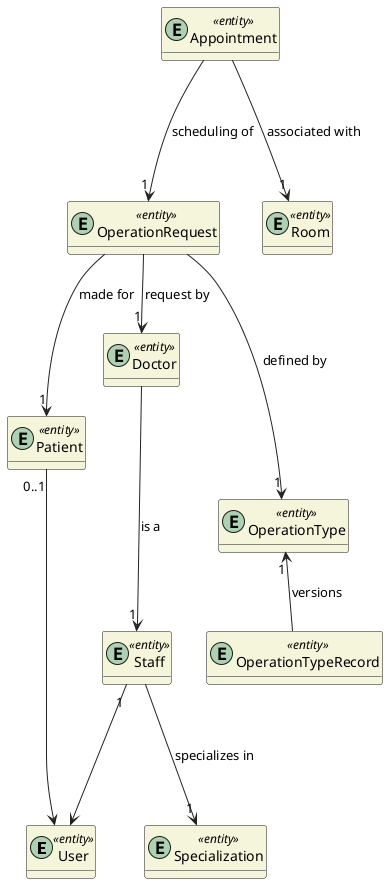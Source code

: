@startuml

skinparam classAttributeIconSize 0
hide empty attributes
skinparam classBackgroundColor beige
skinparam ArrowColor #222222


entity User  <<entity>>{}
entity Staff <<entity>>{}
entity Patient  <<entity>>{}
entity Doctor <<entity>>{}
entity Appointment <<entity>>{}
entity OperationRequest <<entity>>{}
entity OperationType <<entity>> {}
entity OperationTypeRecord <<entity>> {}
entity Room <<entity>>{}
entity Specialization <<entity>> {}



User <-up-- "1" Staff
User <-up-- "0..1" Patient
Doctor ---> "1" Staff : is a
Staff ---> "1" Specialization : specializes in
OperationRequest --> "1" Doctor : request by
OperationRequest --> "1" Patient : made for
Appointment ---> "1" OperationRequest : scheduling of
OperationRequest ---> "1" OperationType : defined by
OperationType "1" <-- OperationTypeRecord : versions
Appointment ---> "1" Room : associated with




@enduml

